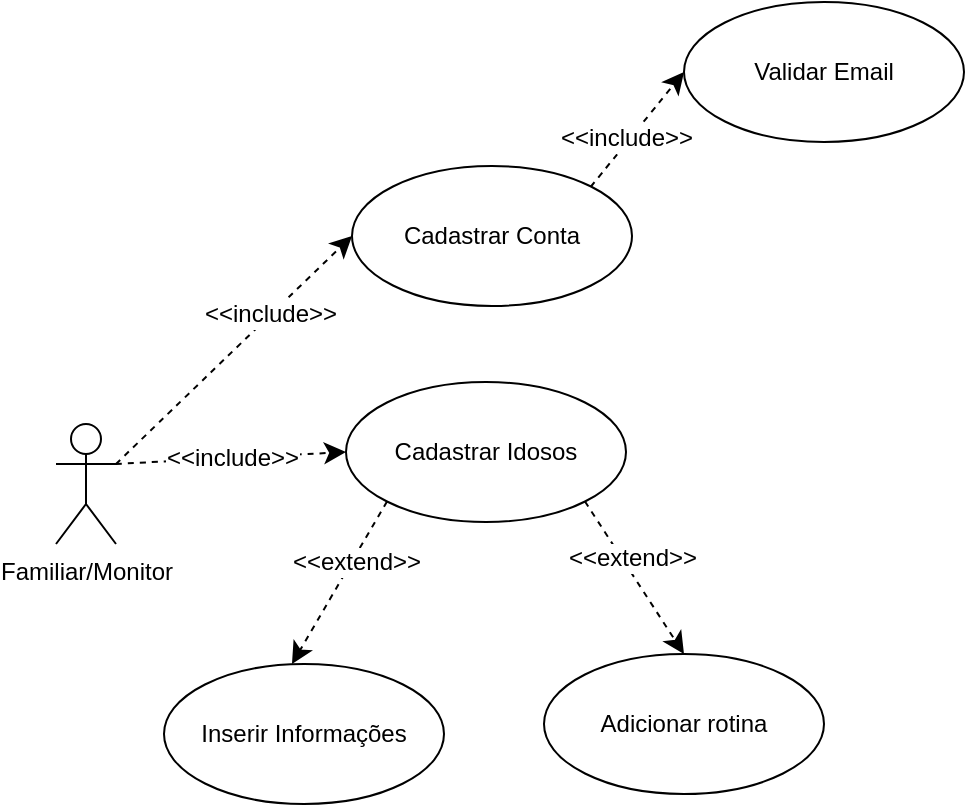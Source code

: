 <mxfile version="25.0.1">
  <diagram name="Página-1" id="0i9zNTjrZn2mg2FyQtSR">
    <mxGraphModel dx="1514" dy="1000" grid="0" gridSize="10" guides="1" tooltips="1" connect="1" arrows="1" fold="1" page="0" pageScale="1" pageWidth="827" pageHeight="1169" math="0" shadow="0">
      <root>
        <mxCell id="0" />
        <mxCell id="1" parent="0" />
        <mxCell id="Ear5156XDGetxcFC-w4R-7" style="edgeStyle=none;curved=1;rounded=0;orthogonalLoop=1;jettySize=auto;html=1;fontSize=12;startSize=8;endSize=8;entryX=0;entryY=0.5;entryDx=0;entryDy=0;exitX=1;exitY=0.333;exitDx=0;exitDy=0;exitPerimeter=0;dashed=1;" edge="1" parent="1" source="Ear5156XDGetxcFC-w4R-1" target="Ear5156XDGetxcFC-w4R-2">
          <mxGeometry relative="1" as="geometry">
            <mxPoint x="12" y="40" as="targetPoint" />
            <mxPoint x="-10" y="88" as="sourcePoint" />
          </mxGeometry>
        </mxCell>
        <mxCell id="Ear5156XDGetxcFC-w4R-9" value="&amp;lt;&amp;lt;include&amp;gt;&amp;gt;" style="edgeLabel;html=1;align=center;verticalAlign=middle;resizable=0;points=[];fontSize=12;" vertex="1" connectable="0" parent="Ear5156XDGetxcFC-w4R-7">
          <mxGeometry x="0.307" y="1" relative="1" as="geometry">
            <mxPoint as="offset" />
          </mxGeometry>
        </mxCell>
        <mxCell id="Ear5156XDGetxcFC-w4R-8" style="edgeStyle=none;curved=1;rounded=0;orthogonalLoop=1;jettySize=auto;html=1;exitX=1;exitY=0.333;exitDx=0;exitDy=0;exitPerimeter=0;entryX=0;entryY=0.5;entryDx=0;entryDy=0;fontSize=12;startSize=8;endSize=8;dashed=1;" edge="1" parent="1" source="Ear5156XDGetxcFC-w4R-1" target="Ear5156XDGetxcFC-w4R-3">
          <mxGeometry relative="1" as="geometry" />
        </mxCell>
        <mxCell id="Ear5156XDGetxcFC-w4R-1" value="Familiar/Monitor" style="shape=umlActor;verticalLabelPosition=bottom;verticalAlign=top;html=1;" vertex="1" parent="1">
          <mxGeometry x="-111" y="110" width="30" height="60" as="geometry" />
        </mxCell>
        <mxCell id="Ear5156XDGetxcFC-w4R-22" style="edgeStyle=none;curved=1;rounded=0;orthogonalLoop=1;jettySize=auto;html=1;exitX=1;exitY=0;exitDx=0;exitDy=0;fontSize=12;startSize=8;endSize=8;dashed=1;entryX=0;entryY=0.5;entryDx=0;entryDy=0;" edge="1" parent="1" source="Ear5156XDGetxcFC-w4R-2" target="Ear5156XDGetxcFC-w4R-24">
          <mxGeometry relative="1" as="geometry">
            <mxPoint x="287" y="-20" as="targetPoint" />
          </mxGeometry>
        </mxCell>
        <mxCell id="Ear5156XDGetxcFC-w4R-2" value="Cadastrar Conta" style="ellipse;whiteSpace=wrap;html=1;" vertex="1" parent="1">
          <mxGeometry x="37" y="-19" width="140" height="70" as="geometry" />
        </mxCell>
        <mxCell id="Ear5156XDGetxcFC-w4R-14" style="edgeStyle=none;curved=1;rounded=0;orthogonalLoop=1;jettySize=auto;html=1;exitX=0;exitY=1;exitDx=0;exitDy=0;fontSize=12;startSize=8;endSize=8;entryX=0.457;entryY=0;entryDx=0;entryDy=0;entryPerimeter=0;dashed=1;" edge="1" parent="1" source="Ear5156XDGetxcFC-w4R-3" target="Ear5156XDGetxcFC-w4R-16">
          <mxGeometry relative="1" as="geometry">
            <mxPoint x="14" y="230" as="targetPoint" />
          </mxGeometry>
        </mxCell>
        <mxCell id="Ear5156XDGetxcFC-w4R-15" style="edgeStyle=none;curved=1;rounded=0;orthogonalLoop=1;jettySize=auto;html=1;exitX=1;exitY=1;exitDx=0;exitDy=0;fontSize=12;startSize=8;endSize=8;entryX=0.5;entryY=0;entryDx=0;entryDy=0;dashed=1;" edge="1" parent="1" source="Ear5156XDGetxcFC-w4R-3" target="Ear5156XDGetxcFC-w4R-17">
          <mxGeometry relative="1" as="geometry">
            <mxPoint x="198" y="221" as="targetPoint" />
          </mxGeometry>
        </mxCell>
        <mxCell id="Ear5156XDGetxcFC-w4R-3" value="Cadastrar Idosos" style="ellipse;whiteSpace=wrap;html=1;" vertex="1" parent="1">
          <mxGeometry x="34" y="89" width="140" height="70" as="geometry" />
        </mxCell>
        <mxCell id="Ear5156XDGetxcFC-w4R-10" value="&amp;lt;&amp;lt;include&amp;gt;&amp;gt;" style="edgeLabel;html=1;align=center;verticalAlign=middle;resizable=0;points=[];fontSize=12;" vertex="1" connectable="0" parent="1">
          <mxGeometry x="-23.004" y="127.002" as="geometry" />
        </mxCell>
        <mxCell id="Ear5156XDGetxcFC-w4R-16" value="Inserir Informações" style="ellipse;whiteSpace=wrap;html=1;" vertex="1" parent="1">
          <mxGeometry x="-57" y="230" width="140" height="70" as="geometry" />
        </mxCell>
        <mxCell id="Ear5156XDGetxcFC-w4R-17" value="Adicionar rotina" style="ellipse;whiteSpace=wrap;html=1;" vertex="1" parent="1">
          <mxGeometry x="133" y="225" width="140" height="70" as="geometry" />
        </mxCell>
        <mxCell id="Ear5156XDGetxcFC-w4R-23" value="&amp;lt;&amp;lt;include&amp;gt;&amp;gt;" style="edgeLabel;html=1;align=center;verticalAlign=middle;resizable=0;points=[];fontSize=12;" vertex="1" connectable="0" parent="1">
          <mxGeometry x="173.999" y="-33.004" as="geometry" />
        </mxCell>
        <mxCell id="Ear5156XDGetxcFC-w4R-24" value="Validar Email" style="ellipse;whiteSpace=wrap;html=1;" vertex="1" parent="1">
          <mxGeometry x="203" y="-101" width="140" height="70" as="geometry" />
        </mxCell>
        <mxCell id="Ear5156XDGetxcFC-w4R-26" value="&amp;lt;&amp;lt;extend&amp;gt;&amp;gt;" style="edgeLabel;html=1;align=center;verticalAlign=middle;resizable=0;points=[];fontSize=12;" vertex="1" connectable="0" parent="1">
          <mxGeometry x="176.996" y="177.002" as="geometry" />
        </mxCell>
        <mxCell id="Ear5156XDGetxcFC-w4R-27" value="&amp;lt;&amp;lt;extend&amp;gt;&amp;gt;" style="edgeLabel;html=1;align=center;verticalAlign=middle;resizable=0;points=[];fontSize=12;" vertex="1" connectable="0" parent="1">
          <mxGeometry x="36.996" y="181.002" as="geometry">
            <mxPoint x="2" y="-2" as="offset" />
          </mxGeometry>
        </mxCell>
      </root>
    </mxGraphModel>
  </diagram>
</mxfile>
